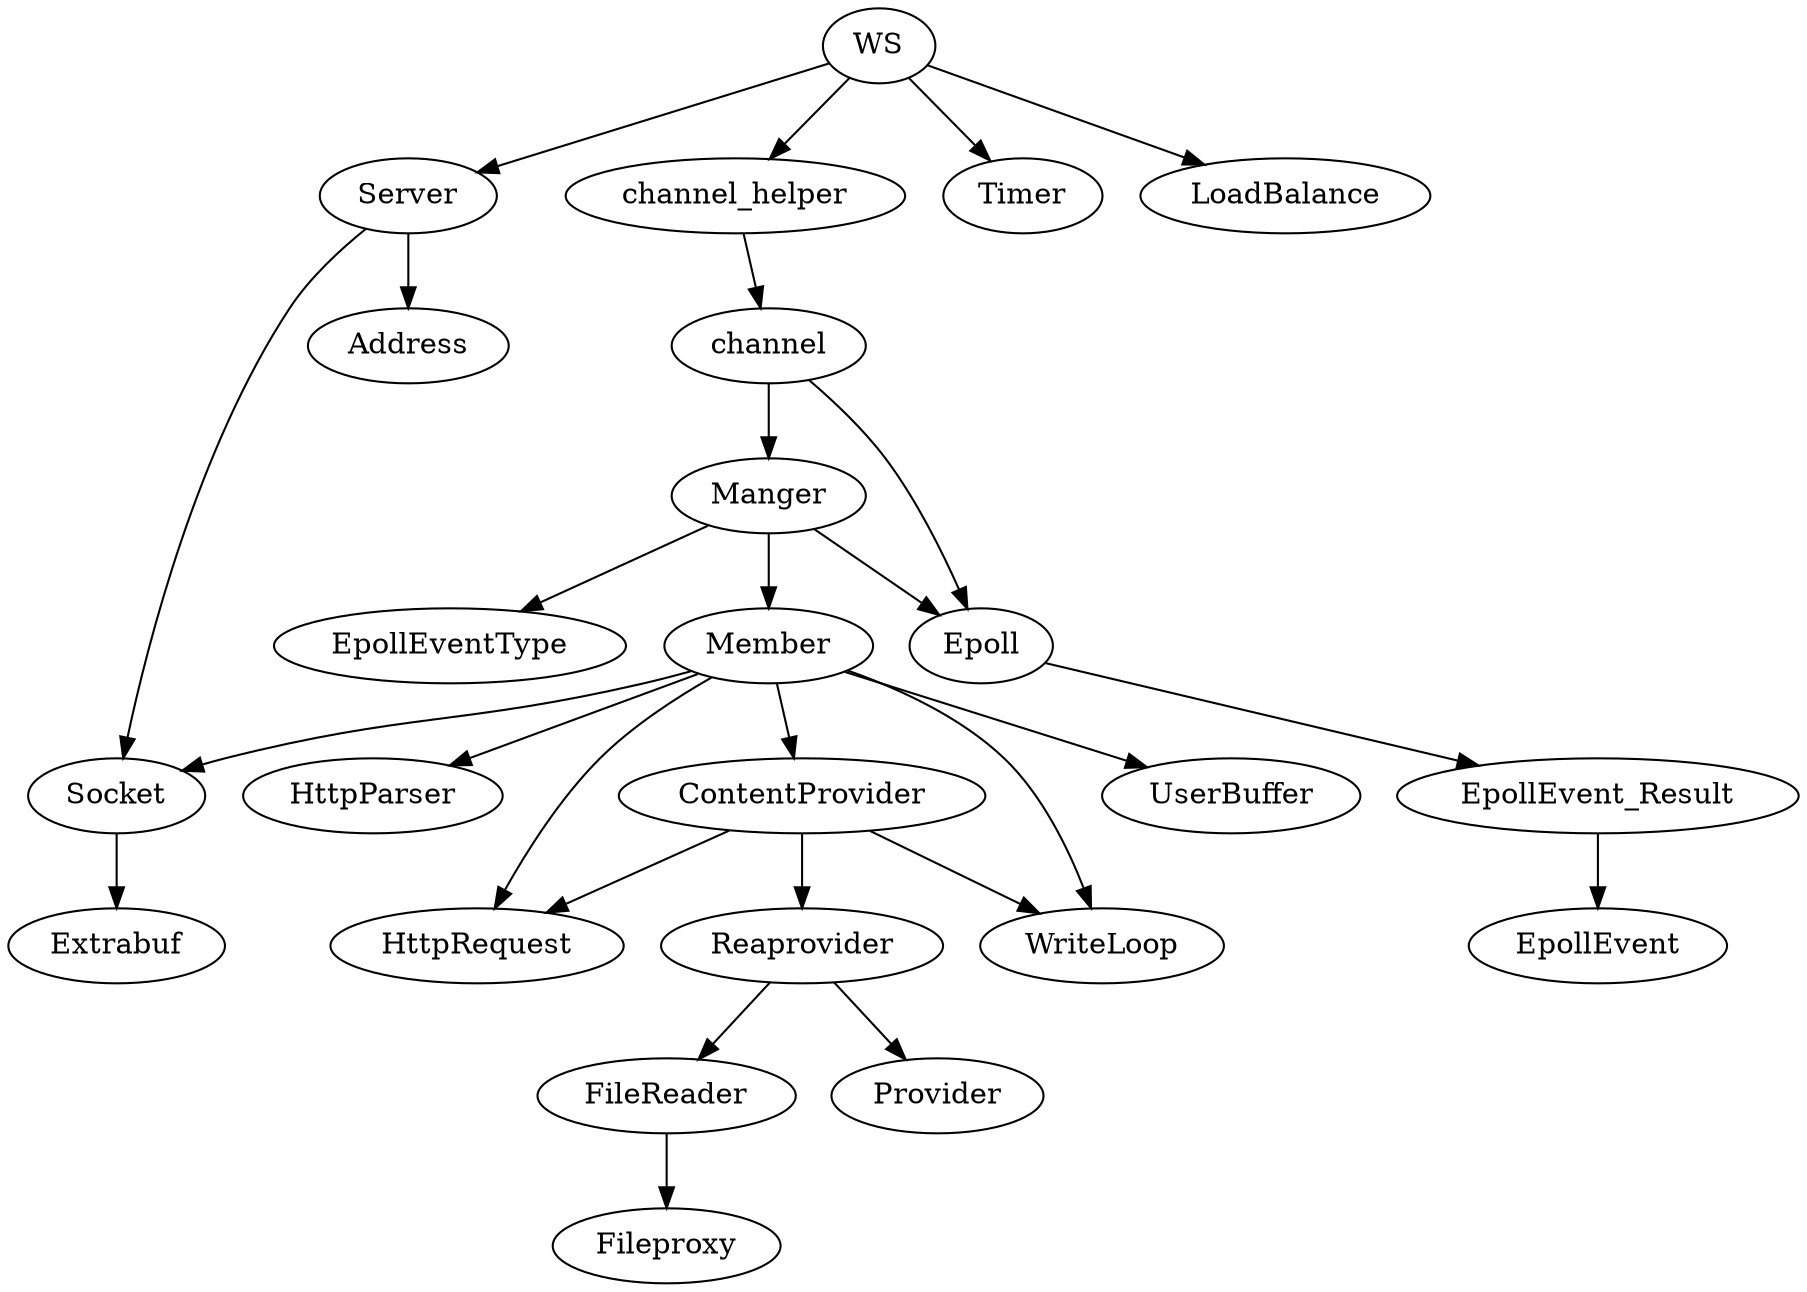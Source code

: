 digraph config{
    WS -> {channel_helper, Server, Timer, LoadBalance}  // Manger,Epoll,Server这三个确实有，但是加上影响图的绘制；
    channel_helper -> {channel, channel, channel}
    channel -> {Manger,Epoll}
    Epoll -> {EpollEvent_Result}
    EpollEvent_Result -> {EpollEvent}
    Server ->{Socket,Address}
    Socket -> {Extrabuf}
    Manger -> {Member,Epoll,EpollEventType}
    Member -> {HttpParser,HttpRequest,Socket,WriteLoop,ContentProvider,UserBuffer}
    ContentProvider -> {Reaprovider,HttpRequest,WriteLoop}
    Reaprovider -> {FileReader,Provider}
    FileReader -> {Fileproxy}
}